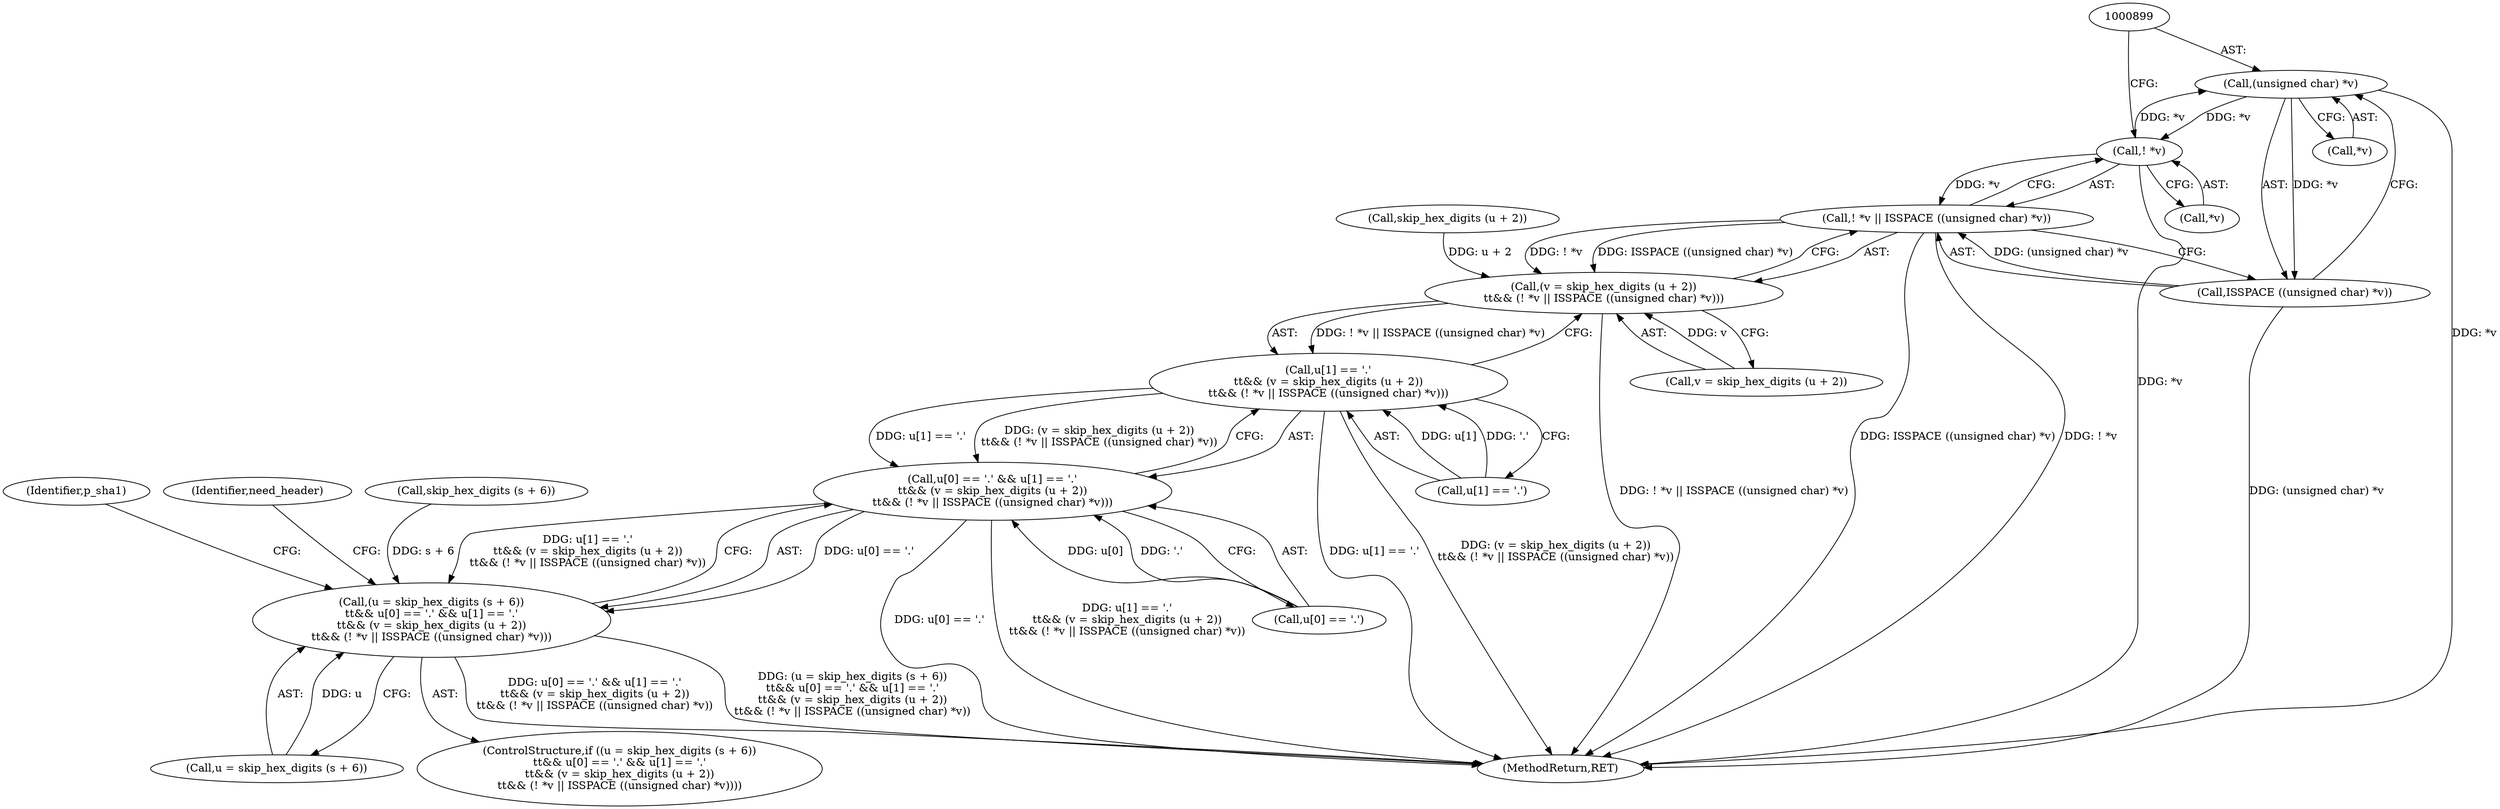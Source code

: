 digraph "0_savannah_f290f48a621867084884bfff87f8093c15195e6a@pointer" {
"1000898" [label="(Call,(unsigned char) *v)"];
"1000894" [label="(Call,! *v)"];
"1000898" [label="(Call,(unsigned char) *v)"];
"1000893" [label="(Call,! *v || ISSPACE ((unsigned char) *v))"];
"1000886" [label="(Call,(v = skip_hex_digits (u + 2))\n\t\t&& (! *v || ISSPACE ((unsigned char) *v)))"];
"1000880" [label="(Call,u[1] == '.'\n\t\t&& (v = skip_hex_digits (u + 2))\n\t\t&& (! *v || ISSPACE ((unsigned char) *v)))"];
"1000874" [label="(Call,u[0] == '.' && u[1] == '.'\n\t\t&& (v = skip_hex_digits (u + 2))\n\t\t&& (! *v || ISSPACE ((unsigned char) *v)))"];
"1000867" [label="(Call,(u = skip_hex_digits (s + 6))\n\t\t&& u[0] == '.' && u[1] == '.'\n\t\t&& (v = skip_hex_digits (u + 2))\n\t\t&& (! *v || ISSPACE ((unsigned char) *v)))"];
"1000897" [label="(Call,ISSPACE ((unsigned char) *v))"];
"1000893" [label="(Call,! *v || ISSPACE ((unsigned char) *v))"];
"1002173" [label="(MethodReturn,RET)"];
"1000874" [label="(Call,u[0] == '.' && u[1] == '.'\n\t\t&& (v = skip_hex_digits (u + 2))\n\t\t&& (! *v || ISSPACE ((unsigned char) *v)))"];
"1000868" [label="(Call,u = skip_hex_digits (s + 6))"];
"1000866" [label="(ControlStructure,if ((u = skip_hex_digits (s + 6))\n\t\t&& u[0] == '.' && u[1] == '.'\n\t\t&& (v = skip_hex_digits (u + 2))\n\t\t&& (! *v || ISSPACE ((unsigned char) *v))))"];
"1000906" [label="(Identifier,p_sha1)"];
"1000897" [label="(Call,ISSPACE ((unsigned char) *v))"];
"1000887" [label="(Call,v = skip_hex_digits (u + 2))"];
"1000894" [label="(Call,! *v)"];
"1001208" [label="(Identifier,need_header)"];
"1000867" [label="(Call,(u = skip_hex_digits (s + 6))\n\t\t&& u[0] == '.' && u[1] == '.'\n\t\t&& (v = skip_hex_digits (u + 2))\n\t\t&& (! *v || ISSPACE ((unsigned char) *v)))"];
"1000881" [label="(Call,u[1] == '.')"];
"1000886" [label="(Call,(v = skip_hex_digits (u + 2))\n\t\t&& (! *v || ISSPACE ((unsigned char) *v)))"];
"1000889" [label="(Call,skip_hex_digits (u + 2))"];
"1000875" [label="(Call,u[0] == '.')"];
"1000898" [label="(Call,(unsigned char) *v)"];
"1000900" [label="(Call,*v)"];
"1000895" [label="(Call,*v)"];
"1000870" [label="(Call,skip_hex_digits (s + 6))"];
"1000880" [label="(Call,u[1] == '.'\n\t\t&& (v = skip_hex_digits (u + 2))\n\t\t&& (! *v || ISSPACE ((unsigned char) *v)))"];
"1000898" -> "1000897"  [label="AST: "];
"1000898" -> "1000900"  [label="CFG: "];
"1000899" -> "1000898"  [label="AST: "];
"1000900" -> "1000898"  [label="AST: "];
"1000897" -> "1000898"  [label="CFG: "];
"1000898" -> "1002173"  [label="DDG: *v"];
"1000898" -> "1000894"  [label="DDG: *v"];
"1000898" -> "1000897"  [label="DDG: *v"];
"1000894" -> "1000898"  [label="DDG: *v"];
"1000894" -> "1000893"  [label="AST: "];
"1000894" -> "1000895"  [label="CFG: "];
"1000895" -> "1000894"  [label="AST: "];
"1000899" -> "1000894"  [label="CFG: "];
"1000893" -> "1000894"  [label="CFG: "];
"1000894" -> "1002173"  [label="DDG: *v"];
"1000894" -> "1000893"  [label="DDG: *v"];
"1000893" -> "1000886"  [label="AST: "];
"1000893" -> "1000897"  [label="CFG: "];
"1000897" -> "1000893"  [label="AST: "];
"1000886" -> "1000893"  [label="CFG: "];
"1000893" -> "1002173"  [label="DDG: ISSPACE ((unsigned char) *v)"];
"1000893" -> "1002173"  [label="DDG: ! *v"];
"1000893" -> "1000886"  [label="DDG: ! *v"];
"1000893" -> "1000886"  [label="DDG: ISSPACE ((unsigned char) *v)"];
"1000897" -> "1000893"  [label="DDG: (unsigned char) *v"];
"1000886" -> "1000880"  [label="AST: "];
"1000886" -> "1000887"  [label="CFG: "];
"1000887" -> "1000886"  [label="AST: "];
"1000880" -> "1000886"  [label="CFG: "];
"1000886" -> "1002173"  [label="DDG: ! *v || ISSPACE ((unsigned char) *v)"];
"1000886" -> "1000880"  [label="DDG: ! *v || ISSPACE ((unsigned char) *v)"];
"1000887" -> "1000886"  [label="DDG: v"];
"1000889" -> "1000886"  [label="DDG: u + 2"];
"1000880" -> "1000874"  [label="AST: "];
"1000880" -> "1000881"  [label="CFG: "];
"1000881" -> "1000880"  [label="AST: "];
"1000874" -> "1000880"  [label="CFG: "];
"1000880" -> "1002173"  [label="DDG: u[1] == '.'"];
"1000880" -> "1002173"  [label="DDG: (v = skip_hex_digits (u + 2))\n\t\t&& (! *v || ISSPACE ((unsigned char) *v))"];
"1000880" -> "1000874"  [label="DDG: u[1] == '.'"];
"1000880" -> "1000874"  [label="DDG: (v = skip_hex_digits (u + 2))\n\t\t&& (! *v || ISSPACE ((unsigned char) *v))"];
"1000881" -> "1000880"  [label="DDG: u[1]"];
"1000881" -> "1000880"  [label="DDG: '.'"];
"1000874" -> "1000867"  [label="AST: "];
"1000874" -> "1000875"  [label="CFG: "];
"1000875" -> "1000874"  [label="AST: "];
"1000867" -> "1000874"  [label="CFG: "];
"1000874" -> "1002173"  [label="DDG: u[0] == '.'"];
"1000874" -> "1002173"  [label="DDG: u[1] == '.'\n\t\t&& (v = skip_hex_digits (u + 2))\n\t\t&& (! *v || ISSPACE ((unsigned char) *v))"];
"1000874" -> "1000867"  [label="DDG: u[0] == '.'"];
"1000874" -> "1000867"  [label="DDG: u[1] == '.'\n\t\t&& (v = skip_hex_digits (u + 2))\n\t\t&& (! *v || ISSPACE ((unsigned char) *v))"];
"1000875" -> "1000874"  [label="DDG: u[0]"];
"1000875" -> "1000874"  [label="DDG: '.'"];
"1000867" -> "1000866"  [label="AST: "];
"1000867" -> "1000868"  [label="CFG: "];
"1000868" -> "1000867"  [label="AST: "];
"1000906" -> "1000867"  [label="CFG: "];
"1001208" -> "1000867"  [label="CFG: "];
"1000867" -> "1002173"  [label="DDG: (u = skip_hex_digits (s + 6))\n\t\t&& u[0] == '.' && u[1] == '.'\n\t\t&& (v = skip_hex_digits (u + 2))\n\t\t&& (! *v || ISSPACE ((unsigned char) *v))"];
"1000867" -> "1002173"  [label="DDG: u[0] == '.' && u[1] == '.'\n\t\t&& (v = skip_hex_digits (u + 2))\n\t\t&& (! *v || ISSPACE ((unsigned char) *v))"];
"1000868" -> "1000867"  [label="DDG: u"];
"1000870" -> "1000867"  [label="DDG: s + 6"];
"1000897" -> "1002173"  [label="DDG: (unsigned char) *v"];
}
